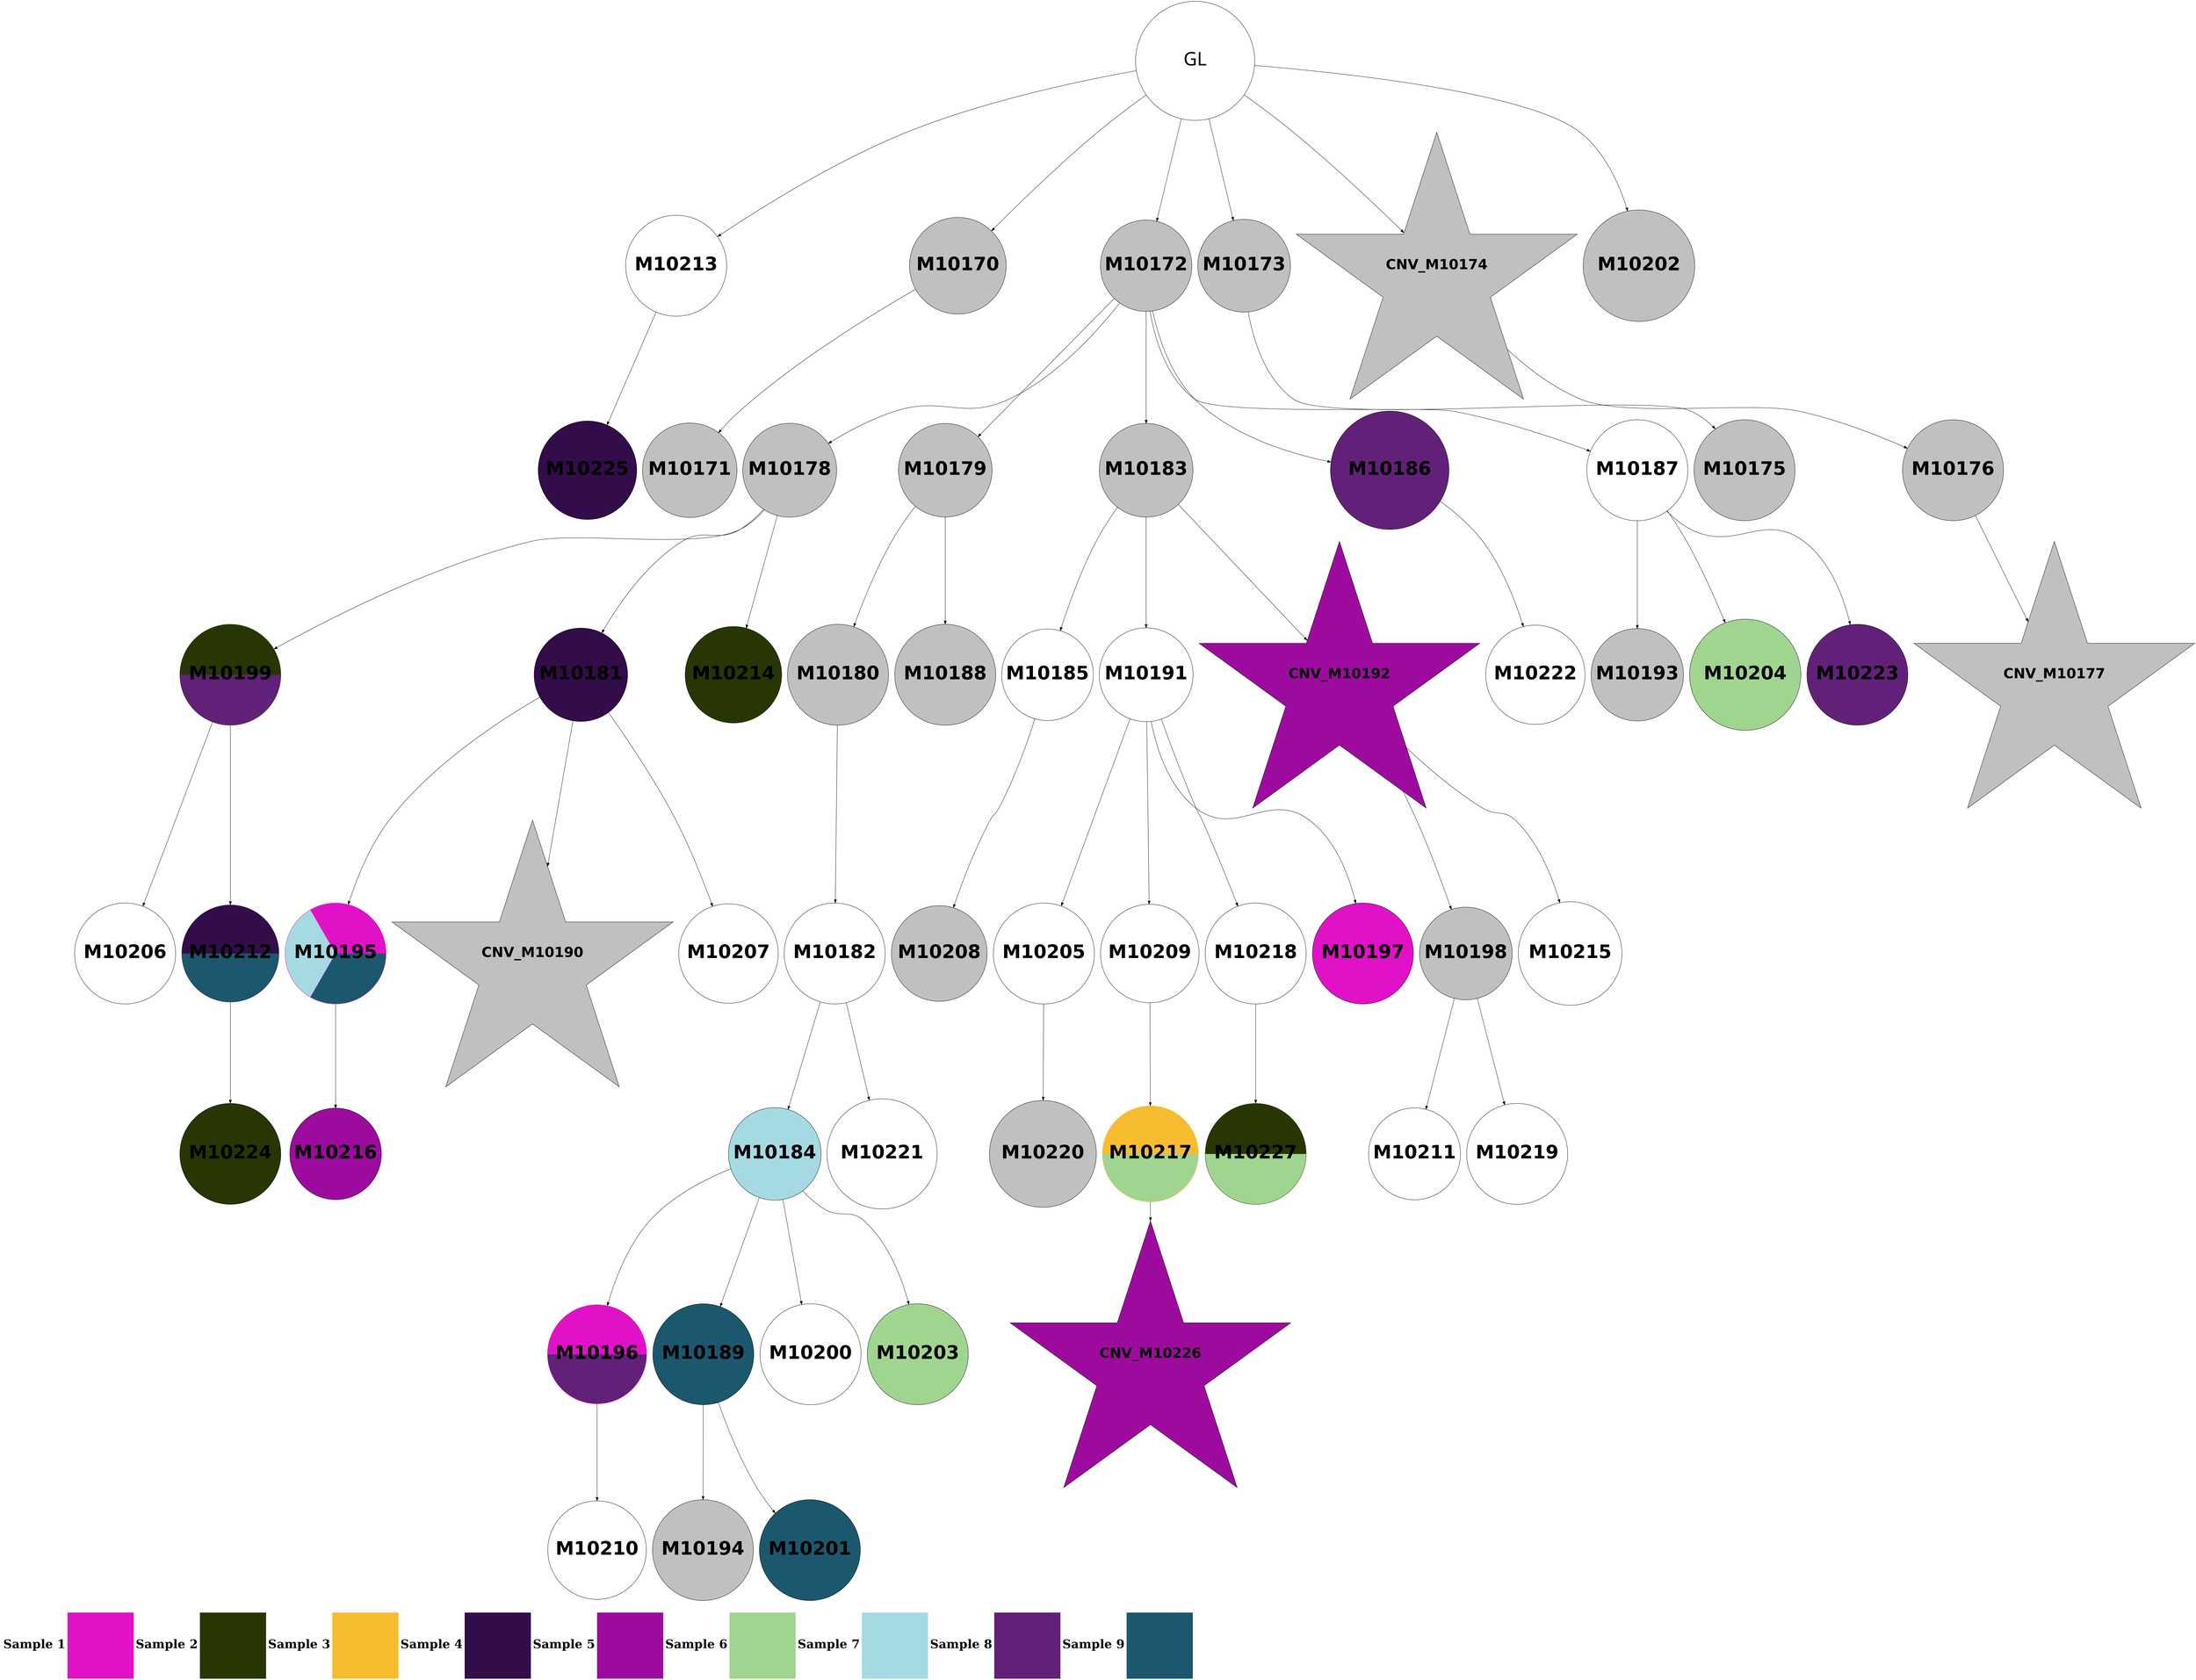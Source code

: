 digraph G { 
rankdir=TB;
10241 -> 10262;
10242 -> 10256;
10244 -> 10257;
10244 -> 10265;
10245 -> 10252;
10245 -> 10258;
10251 -> 10266;
10255 -> 10263;
10258 -> 10270;
10259 -> 10271;
10263 -> 10272;
10264 -> 10273;
10215 -> 10216;
10215 -> 10218;
10215 -> 10219;
10215 -> 10220;
10215 -> 10248;
10215 -> 10259;
10216 -> 10217;
10218 -> 10224;
10218 -> 10225;
10218 -> 10229;
10218 -> 10232;
10218 -> 10233;
10219 -> 10221;
10220 -> 10222;
10222 -> 10223;
10224 -> 10227;
10224 -> 10245;
10224 -> 10260;
10225 -> 10226;
10225 -> 10234;
10226 -> 10228;
10227 -> 10236;
10227 -> 10241;
10227 -> 10253;
10228 -> 10230;
10228 -> 10267;
10229 -> 10231;
10229 -> 10237;
10229 -> 10238;
10230 -> 10235;
10230 -> 10242;
10230 -> 10246;
10230 -> 10249;
10231 -> 10254;
10232 -> 10268;
10233 -> 10239;
10233 -> 10250;
10233 -> 10269;
10235 -> 10240;
10235 -> 10247;
10237 -> 10243;
10237 -> 10251;
10237 -> 10255;
10237 -> 10264;
10238 -> 10244;
10238 -> 10261;
10221 [shape=circle style=filled fillcolor=grey fontname="helvetica-bold" fontsize=56 label="M10175" width=0.53 height=2 ];
10258 [shape=circle style=wedged color="#330c4a:#1b586e" fontname="helvetica-bold" fontsize=56 label="M10212" width=2.33 height=2 ];
10247 [shape=circle style=filled fillcolor="#1b586e" fontname="helvetica-bold" fontsize=56 label="M10201" width=0.19 height=2 ];
10241 [shape=circle style=wedged color="#e111c8:#a5dae3:#1b586e" fontname="helvetica-bold" fontsize=56 label="M10195" width=0.41 height=2 ];
10223 [shape=star style=filled fillcolor=grey fontname="helvetica-bold" fontsize=42 label="CNV_M10177"];
10235 [shape=circle style=filled fillcolor="#1b586e" fontname="helvetica-bold" fontsize=56 label="M10189" width=0.1 height=2 ];
10228 [shape=circle style=filled fillcolor=white fontname="helvetica-bold" fontsize=56 label="M10182" width=1.98 height=2 ];
10231 [shape=circle style=filled fillcolor=white fontname="helvetica-bold" fontsize=56 label="M10185" width=3.68 height=2 ];
10251 [shape=circle style=filled fillcolor=white fontname="helvetica-bold" fontsize=56 label="M10205" width=1.62 height=2 ];
10248 [shape=circle style=filled fillcolor=grey fontname="helvetica-bold" fontsize=56 label="M10202" width=4.68 height=2 ];
10257 [shape=circle style=filled fillcolor=white fontname="helvetica-bold" fontsize=56 label="M10211" width=3.52 height=2 ];
10259 [shape=circle style=filled fillcolor=white fontname="helvetica-bold" fontsize=56 label="M10213" width=1.26 height=2 ];
10222 [shape=circle style=filled fillcolor=grey fontname="helvetica-bold" fontsize=56 label="M10176" width=0.86 height=2 ];
10236 [shape=star style=filled fillcolor=grey fontname="helvetica-bold" fontsize=42 label="CNV_M10190"];
10224 [shape=circle style=filled fillcolor=grey fontname="helvetica-bold" fontsize=56 label="M10178" width=2.9 height=2 ];
10232 [shape=circle style=filled fillcolor="#622178" fontname="helvetica-bold" fontsize=56 label="M10186" width=4.97 height=2 ];
10270 [shape=circle style=filled fillcolor="#283603" fontname="helvetica-bold" fontsize=56 label="M10224" width=1.15 height=2 ];
10216 [shape=circle style=filled fillcolor=grey fontname="helvetica-bold" fontsize=56 label="M10170" width=4.05 height=2 ];
10249 [shape=circle style=filled fillcolor="#a0d58f" fontname="helvetica-bold" fontsize=56 label="M10203" width=0.5 height=2 ];
10233 [shape=circle style=filled fillcolor=white fontname="helvetica-bold" fontsize=56 label="M10187" width=1.74 height=2 ];
10255 [shape=circle style=filled fillcolor=white fontname="helvetica-bold" fontsize=56 label="M10209" width=2.2 height=2 ];
10269 [shape=circle style=filled fillcolor="#622178" fontname="helvetica-bold" fontsize=56 label="M10223" width=1.27 height=2 ];
10260 [shape=circle style=filled fillcolor="#283603" fontname="helvetica-bold" fontsize=56 label="M10214" width=2.43 height=2 ];
10263 [shape=circle style=wedged color="#f8bc31:#a0d58f" fontname="helvetica-bold" fontsize=56 label="M10217" width=4.03 height=2 ];
10264 [shape=circle style=filled fillcolor=white fontname="helvetica-bold" fontsize=56 label="M10218" width=0.36 height=2 ];
10250 [shape=circle style=filled fillcolor="#a0d58f" fontname="helvetica-bold" fontsize=56 label="M10204" width=4.66 height=2 ];
10271 [shape=circle style=filled fillcolor="#330c4a" fontname="helvetica-bold" fontsize=56 label="M10225" width=2.21 height=2 ];
10234 [shape=circle style=filled fillcolor=grey fontname="helvetica-bold" fontsize=56 label="M10188" width=0.7 height=2 ];
10226 [shape=circle style=filled fillcolor=grey fontname="helvetica-bold" fontsize=56 label="M10180" width=0.22 height=2 ];
10240 [shape=circle style=filled fillcolor=grey fontname="helvetica-bold" fontsize=56 label="M10194" width=2.02 height=2 ];
10256 [shape=circle style=filled fillcolor=white fontname="helvetica-bold" fontsize=56 label="M10210" width=2.2 height=2 ];
10267 [shape=circle style=filled fillcolor=white fontname="helvetica-bold" fontsize=56 label="M10221" width=4.63 height=2 ];
10217 [shape=circle style=filled fillcolor=grey fontname="helvetica-bold" fontsize=56 label="M10171" width=2.77 height=2 ];
10273 [shape=circle style=wedged color="#283603:#a0d58f" fontname="helvetica-bold" fontsize=56 label="M10227" width=0.67 height=2 ];
10246 [shape=circle style=filled fillcolor=white fontname="helvetica-bold" fontsize=56 label="M10200" width=0.71 height=2 ];
10254 [shape=circle style=filled fillcolor=grey fontname="helvetica-bold" fontsize=56 label="M10208" width=2.51 height=2 ];
10225 [shape=circle style=filled fillcolor=grey fontname="helvetica-bold" fontsize=56 label="M10179" width=2.95 height=2 ];
10272 [shape=star style=filled fillcolor="#9d0b9e" fontname="helvetica-bold" fontsize=42 label="CNV_M10226"];
10215 [label="GL" fontname="arial-bold" fontsize=56 width=5 height=5];
10262 [shape=circle style=filled fillcolor="#9d0b9e" fontname="helvetica-bold" fontsize=56 label="M10216" width=3.77 height=2 ];
10265 [shape=circle style=filled fillcolor=white fontname="helvetica-bold" fontsize=56 label="M10219" width=1.02 height=2 ];
10219 [shape=circle style=filled fillcolor=grey fontname="helvetica-bold" fontsize=56 label="M10173" width=3.16 height=2 ];
10229 [shape=circle style=filled fillcolor=grey fontname="helvetica-bold" fontsize=56 label="M10183" width=3.93 height=2 ];
10253 [shape=circle style=filled fillcolor=white fontname="helvetica-bold" fontsize=56 label="M10207" width=2.12 height=2 ];
10261 [shape=circle style=filled fillcolor=white fontname="helvetica-bold" fontsize=56 label="M10215" width=4.35 height=2 ];
10237 [shape=circle style=filled fillcolor=white fontname="helvetica-bold" fontsize=56 label="M10191" width=2.92 height=2 ];
10238 [shape=star style=filled fillcolor="#9d0b9e" fontname="helvetica-bold" fontsize=42 label="CNV_M10192"];
10242 [shape=circle style=wedged color="#e111c8:#622178" fontname="helvetica-bold" fontsize=56 label="M10196" width=2.14 height=2 ];
10230 [shape=circle style=filled fillcolor="#a5dae3" fontname="helvetica-bold" fontsize=56 label="M10184" width=3.24 height=2 ];
10268 [shape=circle style=filled fillcolor=white fontname="helvetica-bold" fontsize=56 label="M10222" width=4.17 height=2 ];
10245 [shape=circle style=wedged color="#283603:#622178" fontname="helvetica-bold" fontsize=56 label="M10199" width=1.82 height=2 ];
10243 [shape=circle style=filled fillcolor="#e111c8" fontname="helvetica-bold" fontsize=56 label="M10197" width=1.23 height=2 ];
10266 [shape=circle style=filled fillcolor=grey fontname="helvetica-bold" fontsize=56 label="M10220" width=4.49 height=2 ];
10252 [shape=circle style=filled fillcolor=white fontname="helvetica-bold" fontsize=56 label="M10206" width=1.24 height=2 ];
10227 [shape=circle style=filled fillcolor="#330c4a" fontname="helvetica-bold" fontsize=56 label="M10181" width=2.96 height=2 ];
10244 [shape=circle style=filled fillcolor=grey fontname="helvetica-bold" fontsize=56 label="M10198" width=3.89 height=2 ];
10239 [shape=circle style=filled fillcolor=grey fontname="helvetica-bold" fontsize=56 label="M10193" width=3.33 height=2 ];
10220 [shape=star style=filled fillcolor=grey fontname="helvetica-bold" fontsize=42 label="CNV_M10174"];
10218 [shape=circle style=filled fillcolor=grey fontname="helvetica-bold" fontsize=56 label="M10172" width=3.83 height=2 ];
{rank=sink;
Legend[shape=none, margin=0, label=<<TABLE border="0" cellborder="0" cellspacing="0"> 
<TR><TD width="200" height="200" colspan="1"><FONT POINT-SIZE="36.0"><B>Sample 1</B></FONT></TD><TD width="200" height="200" colspan="1" BGCOLOR="#e111c8"></TD>
<TD width="200" height="200" colspan="1"><FONT POINT-SIZE="36.0"><B>Sample 2</B></FONT></TD><TD width="200" height="200" colspan="1" BGCOLOR="#283603"></TD>
<TD width="200" height="200" colspan="1"><FONT POINT-SIZE="36.0"><B>Sample 3</B></FONT></TD><TD width="200" height="200" colspan="1" BGCOLOR="#f8bc31"></TD>
<TD width="200" height="200" colspan="1"><FONT POINT-SIZE="36.0"><B>Sample 4</B></FONT></TD><TD width="200" height="200" colspan="1" BGCOLOR="#330c4a"></TD>
<TD width="200" height="200" colspan="1"><FONT POINT-SIZE="36.0"><B>Sample 5</B></FONT></TD><TD width="200" height="200" colspan="1" BGCOLOR="#9d0b9e"></TD>
<TD width="200" height="200" colspan="1"><FONT POINT-SIZE="36.0"><B>Sample 6</B></FONT></TD><TD width="200" height="200" colspan="1" BGCOLOR="#a0d58f"></TD>
<TD width="200" height="200" colspan="1"><FONT POINT-SIZE="36.0"><B>Sample 7</B></FONT></TD><TD width="200" height="200" colspan="1" BGCOLOR="#a5dae3"></TD>
<TD width="200" height="200" colspan="1"><FONT POINT-SIZE="36.0"><B>Sample 8</B></FONT></TD><TD width="200" height="200" colspan="1" BGCOLOR="#622178"></TD>
<TD width="200" height="200" colspan="1"><FONT POINT-SIZE="36.0"><B>Sample 9</B></FONT></TD><TD width="200" height="200" colspan="1" BGCOLOR="#1b586e"></TD>
</TR></TABLE>>];
} 
}